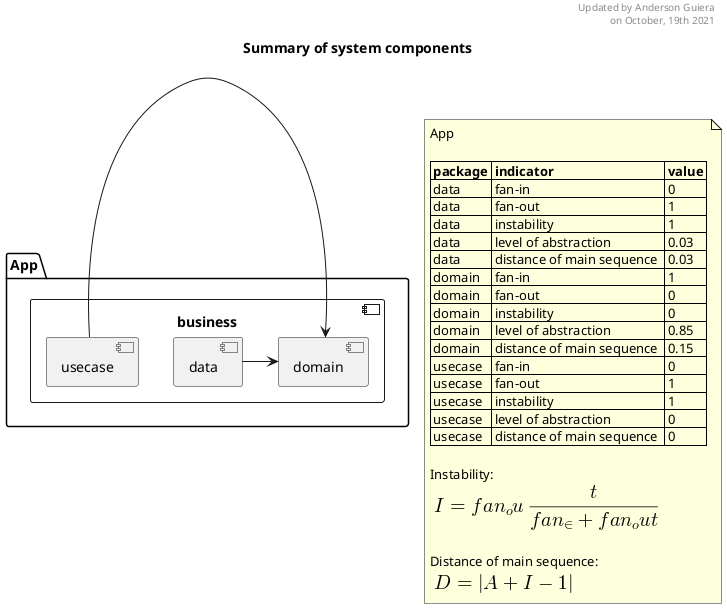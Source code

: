 @startuml
'https://plantuml.com/component-diagram
Title Summary of system components
header Updated by Anderson Guiera\non October, 19th 2021
note as package_indicators
App

|= package |= indicator |= value |
| data | fan-in  | 0 |
| data | fan-out  | 1 |
| data | instability  | 1 |
| data | level of abstraction  | 0.03 |
| data | distance of main sequence  | 0.03 |
| domain | fan-in  | 1 |
| domain | fan-out  | 0 |
| domain | instability  | 0 |
| domain | level of abstraction  | 0.85 |
| domain | distance of main sequence  | 0.15 |
| usecase | fan-in  | 0 |
| usecase | fan-out  | 1 |
| usecase | instability  | 1 |
| usecase | level of abstraction  | 0 |
| usecase | distance of main sequence  | 0 |

Instability:
<math> I = fan_out / (fan_in + fan_out)</math>

Distance of main sequence:
<math> D = |A+I-1|</math>
end note

package App {
    component business {
        [domain]
        [usecase]
        [data]
        data->domain
        usecase -> domain
    }
}

@enduml